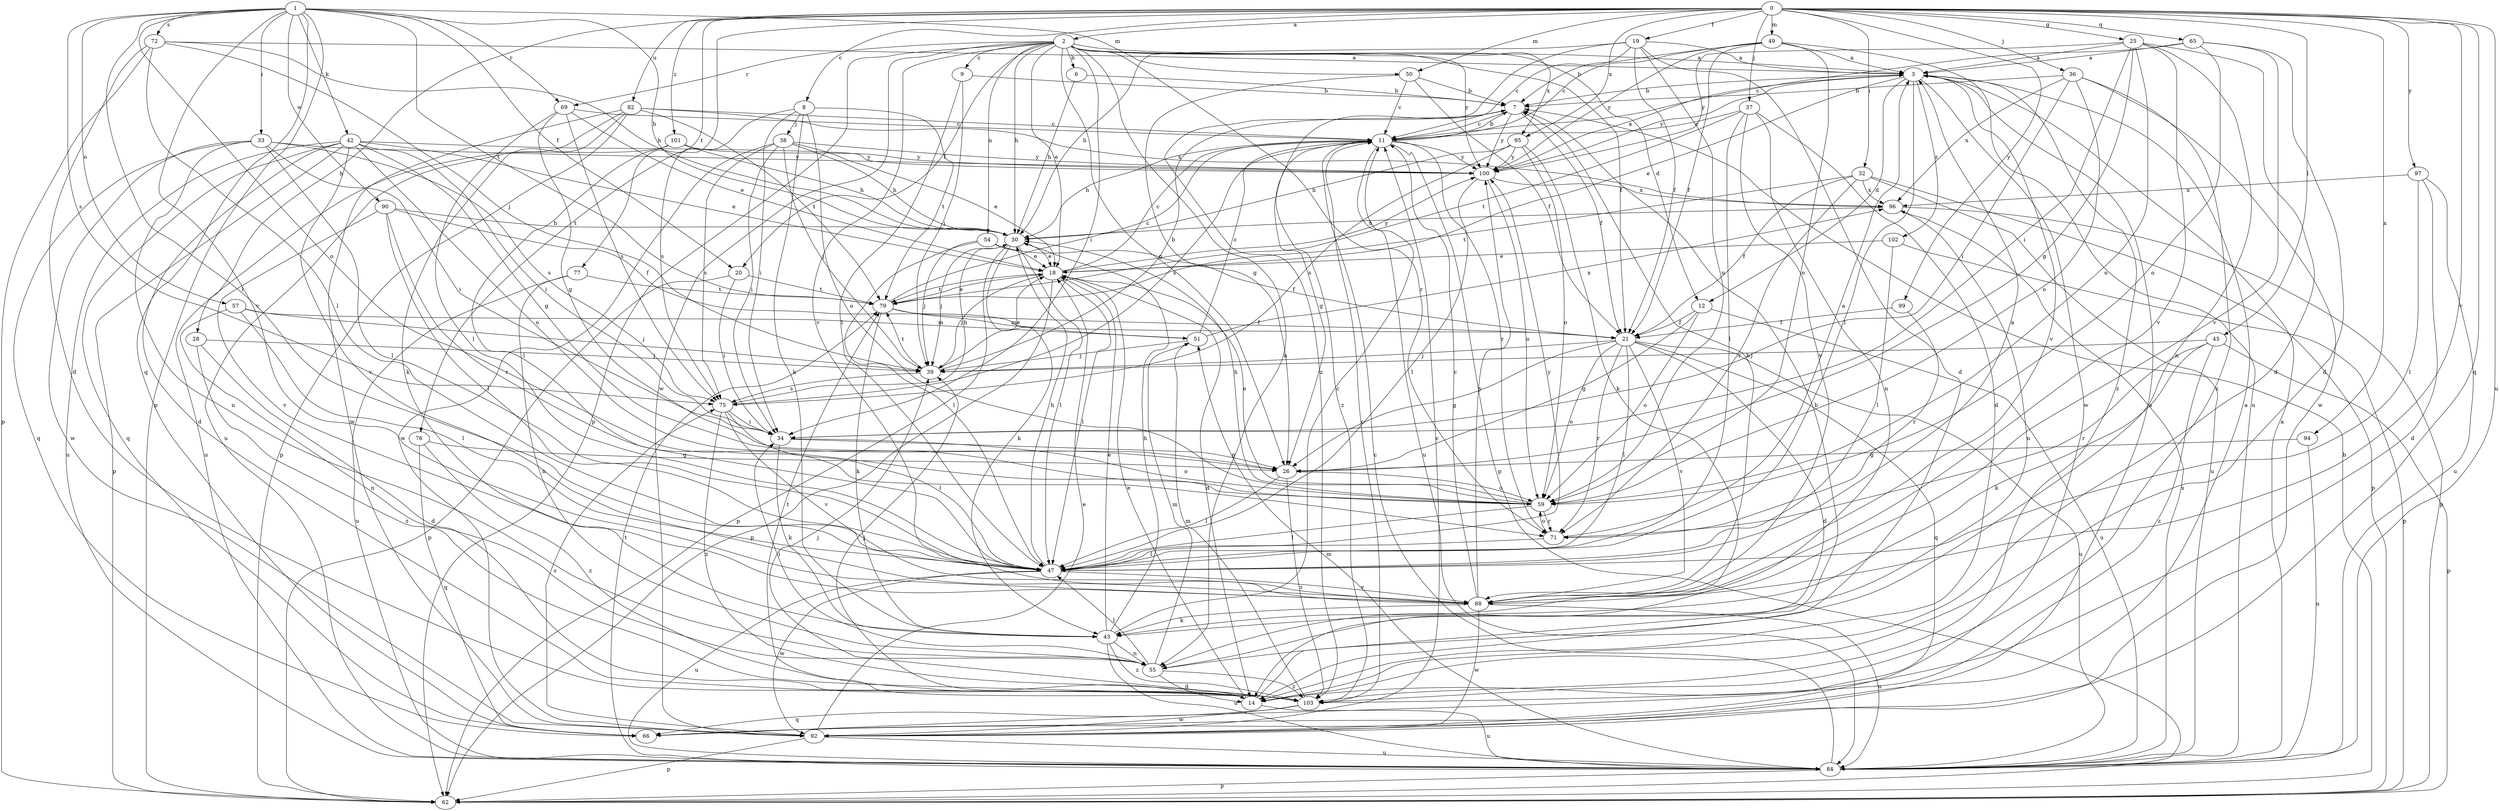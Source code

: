 strict digraph  {
0;
1;
2;
3;
6;
7;
8;
9;
11;
12;
14;
18;
19;
20;
21;
25;
26;
28;
30;
32;
33;
34;
36;
37;
38;
39;
42;
43;
45;
47;
49;
50;
51;
54;
55;
57;
59;
62;
65;
66;
69;
71;
72;
75;
76;
77;
79;
82;
84;
88;
90;
92;
94;
95;
96;
97;
99;
100;
101;
102;
103;
0 -> 2  [label=a];
0 -> 8  [label=c];
0 -> 19  [label=f];
0 -> 25  [label=g];
0 -> 28  [label=h];
0 -> 32  [label=i];
0 -> 36  [label=j];
0 -> 37  [label=j];
0 -> 45  [label=l];
0 -> 49  [label=m];
0 -> 50  [label=m];
0 -> 65  [label=q];
0 -> 66  [label=q];
0 -> 76  [label=t];
0 -> 77  [label=t];
0 -> 82  [label=u];
0 -> 84  [label=u];
0 -> 88  [label=v];
0 -> 94  [label=x];
0 -> 95  [label=x];
0 -> 97  [label=y];
0 -> 99  [label=y];
0 -> 101  [label=z];
1 -> 20  [label=f];
1 -> 30  [label=h];
1 -> 33  [label=i];
1 -> 42  [label=k];
1 -> 47  [label=l];
1 -> 50  [label=m];
1 -> 57  [label=o];
1 -> 59  [label=o];
1 -> 62  [label=p];
1 -> 66  [label=q];
1 -> 69  [label=r];
1 -> 72  [label=s];
1 -> 75  [label=s];
1 -> 79  [label=t];
1 -> 88  [label=v];
1 -> 90  [label=w];
2 -> 3  [label=a];
2 -> 6  [label=b];
2 -> 9  [label=c];
2 -> 12  [label=d];
2 -> 18  [label=e];
2 -> 20  [label=f];
2 -> 21  [label=f];
2 -> 26  [label=g];
2 -> 30  [label=h];
2 -> 34  [label=i];
2 -> 54  [label=n];
2 -> 55  [label=n];
2 -> 62  [label=p];
2 -> 69  [label=r];
2 -> 71  [label=r];
2 -> 88  [label=v];
2 -> 92  [label=w];
2 -> 95  [label=x];
2 -> 100  [label=y];
3 -> 7  [label=b];
3 -> 12  [label=d];
3 -> 18  [label=e];
3 -> 47  [label=l];
3 -> 88  [label=v];
3 -> 92  [label=w];
3 -> 100  [label=y];
3 -> 102  [label=z];
3 -> 103  [label=z];
6 -> 7  [label=b];
6 -> 30  [label=h];
7 -> 11  [label=c];
7 -> 21  [label=f];
7 -> 100  [label=y];
7 -> 103  [label=z];
8 -> 34  [label=i];
8 -> 38  [label=j];
8 -> 43  [label=k];
8 -> 59  [label=o];
8 -> 75  [label=s];
8 -> 79  [label=t];
9 -> 7  [label=b];
9 -> 39  [label=j];
9 -> 47  [label=l];
11 -> 7  [label=b];
11 -> 26  [label=g];
11 -> 30  [label=h];
11 -> 62  [label=p];
11 -> 71  [label=r];
11 -> 75  [label=s];
11 -> 84  [label=u];
11 -> 100  [label=y];
12 -> 21  [label=f];
12 -> 26  [label=g];
12 -> 59  [label=o];
12 -> 84  [label=u];
14 -> 7  [label=b];
14 -> 18  [label=e];
14 -> 39  [label=j];
14 -> 79  [label=t];
14 -> 84  [label=u];
18 -> 11  [label=c];
18 -> 14  [label=d];
18 -> 39  [label=j];
18 -> 47  [label=l];
18 -> 62  [label=p];
18 -> 79  [label=t];
18 -> 100  [label=y];
19 -> 3  [label=a];
19 -> 11  [label=c];
19 -> 14  [label=d];
19 -> 21  [label=f];
19 -> 30  [label=h];
19 -> 59  [label=o];
19 -> 103  [label=z];
20 -> 34  [label=i];
20 -> 62  [label=p];
20 -> 79  [label=t];
21 -> 14  [label=d];
21 -> 26  [label=g];
21 -> 39  [label=j];
21 -> 47  [label=l];
21 -> 59  [label=o];
21 -> 66  [label=q];
21 -> 71  [label=r];
21 -> 84  [label=u];
21 -> 88  [label=v];
25 -> 3  [label=a];
25 -> 14  [label=d];
25 -> 26  [label=g];
25 -> 34  [label=i];
25 -> 55  [label=n];
25 -> 59  [label=o];
25 -> 88  [label=v];
25 -> 100  [label=y];
26 -> 47  [label=l];
26 -> 59  [label=o];
26 -> 103  [label=z];
28 -> 14  [label=d];
28 -> 39  [label=j];
28 -> 103  [label=z];
30 -> 18  [label=e];
30 -> 39  [label=j];
30 -> 43  [label=k];
30 -> 47  [label=l];
30 -> 62  [label=p];
32 -> 21  [label=f];
32 -> 62  [label=p];
32 -> 71  [label=r];
32 -> 79  [label=t];
32 -> 84  [label=u];
32 -> 96  [label=x];
33 -> 34  [label=i];
33 -> 47  [label=l];
33 -> 55  [label=n];
33 -> 66  [label=q];
33 -> 75  [label=s];
33 -> 92  [label=w];
33 -> 100  [label=y];
34 -> 26  [label=g];
34 -> 43  [label=k];
34 -> 59  [label=o];
36 -> 7  [label=b];
36 -> 34  [label=i];
36 -> 59  [label=o];
36 -> 92  [label=w];
36 -> 96  [label=x];
36 -> 103  [label=z];
37 -> 11  [label=c];
37 -> 14  [label=d];
37 -> 47  [label=l];
37 -> 55  [label=n];
37 -> 79  [label=t];
37 -> 88  [label=v];
38 -> 18  [label=e];
38 -> 30  [label=h];
38 -> 34  [label=i];
38 -> 39  [label=j];
38 -> 75  [label=s];
38 -> 92  [label=w];
38 -> 100  [label=y];
39 -> 7  [label=b];
39 -> 18  [label=e];
39 -> 75  [label=s];
39 -> 79  [label=t];
42 -> 14  [label=d];
42 -> 18  [label=e];
42 -> 26  [label=g];
42 -> 34  [label=i];
42 -> 59  [label=o];
42 -> 62  [label=p];
42 -> 66  [label=q];
42 -> 84  [label=u];
42 -> 88  [label=v];
42 -> 100  [label=y];
43 -> 11  [label=c];
43 -> 18  [label=e];
43 -> 30  [label=h];
43 -> 55  [label=n];
43 -> 84  [label=u];
43 -> 103  [label=z];
45 -> 39  [label=j];
45 -> 43  [label=k];
45 -> 62  [label=p];
45 -> 71  [label=r];
45 -> 103  [label=z];
47 -> 3  [label=a];
47 -> 30  [label=h];
47 -> 84  [label=u];
47 -> 88  [label=v];
47 -> 92  [label=w];
47 -> 100  [label=y];
49 -> 3  [label=a];
49 -> 7  [label=b];
49 -> 11  [label=c];
49 -> 21  [label=f];
49 -> 59  [label=o];
49 -> 84  [label=u];
49 -> 100  [label=y];
50 -> 7  [label=b];
50 -> 11  [label=c];
50 -> 21  [label=f];
50 -> 26  [label=g];
51 -> 11  [label=c];
51 -> 39  [label=j];
51 -> 96  [label=x];
54 -> 18  [label=e];
54 -> 21  [label=f];
54 -> 39  [label=j];
54 -> 47  [label=l];
55 -> 14  [label=d];
55 -> 34  [label=i];
55 -> 47  [label=l];
55 -> 51  [label=m];
55 -> 103  [label=z];
57 -> 39  [label=j];
57 -> 47  [label=l];
57 -> 51  [label=m];
57 -> 55  [label=n];
59 -> 18  [label=e];
59 -> 30  [label=h];
59 -> 47  [label=l];
59 -> 71  [label=r];
62 -> 7  [label=b];
65 -> 3  [label=a];
65 -> 11  [label=c];
65 -> 14  [label=d];
65 -> 59  [label=o];
65 -> 88  [label=v];
66 -> 3  [label=a];
69 -> 11  [label=c];
69 -> 18  [label=e];
69 -> 26  [label=g];
69 -> 47  [label=l];
69 -> 75  [label=s];
71 -> 3  [label=a];
71 -> 47  [label=l];
71 -> 59  [label=o];
72 -> 3  [label=a];
72 -> 14  [label=d];
72 -> 30  [label=h];
72 -> 39  [label=j];
72 -> 47  [label=l];
72 -> 62  [label=p];
75 -> 30  [label=h];
75 -> 34  [label=i];
75 -> 47  [label=l];
75 -> 88  [label=v];
75 -> 103  [label=z];
76 -> 26  [label=g];
76 -> 66  [label=q];
76 -> 103  [label=z];
77 -> 55  [label=n];
77 -> 79  [label=t];
77 -> 84  [label=u];
79 -> 11  [label=c];
79 -> 18  [label=e];
79 -> 21  [label=f];
79 -> 43  [label=k];
79 -> 51  [label=m];
82 -> 11  [label=c];
82 -> 43  [label=k];
82 -> 62  [label=p];
82 -> 79  [label=t];
82 -> 84  [label=u];
82 -> 92  [label=w];
82 -> 96  [label=x];
84 -> 3  [label=a];
84 -> 11  [label=c];
84 -> 51  [label=m];
84 -> 62  [label=p];
84 -> 79  [label=t];
84 -> 96  [label=x];
88 -> 7  [label=b];
88 -> 11  [label=c];
88 -> 43  [label=k];
88 -> 84  [label=u];
88 -> 92  [label=w];
88 -> 100  [label=y];
90 -> 21  [label=f];
90 -> 30  [label=h];
90 -> 47  [label=l];
90 -> 71  [label=r];
90 -> 88  [label=v];
92 -> 3  [label=a];
92 -> 11  [label=c];
92 -> 18  [label=e];
92 -> 62  [label=p];
92 -> 75  [label=s];
92 -> 84  [label=u];
94 -> 26  [label=g];
94 -> 84  [label=u];
95 -> 30  [label=h];
95 -> 43  [label=k];
95 -> 59  [label=o];
95 -> 75  [label=s];
95 -> 100  [label=y];
96 -> 30  [label=h];
96 -> 55  [label=n];
96 -> 62  [label=p];
97 -> 14  [label=d];
97 -> 47  [label=l];
97 -> 84  [label=u];
97 -> 96  [label=x];
99 -> 21  [label=f];
99 -> 71  [label=r];
100 -> 3  [label=a];
100 -> 47  [label=l];
100 -> 59  [label=o];
100 -> 96  [label=x];
101 -> 30  [label=h];
101 -> 47  [label=l];
101 -> 84  [label=u];
101 -> 100  [label=y];
102 -> 18  [label=e];
102 -> 47  [label=l];
102 -> 62  [label=p];
103 -> 11  [label=c];
103 -> 39  [label=j];
103 -> 51  [label=m];
103 -> 66  [label=q];
103 -> 92  [label=w];
}
